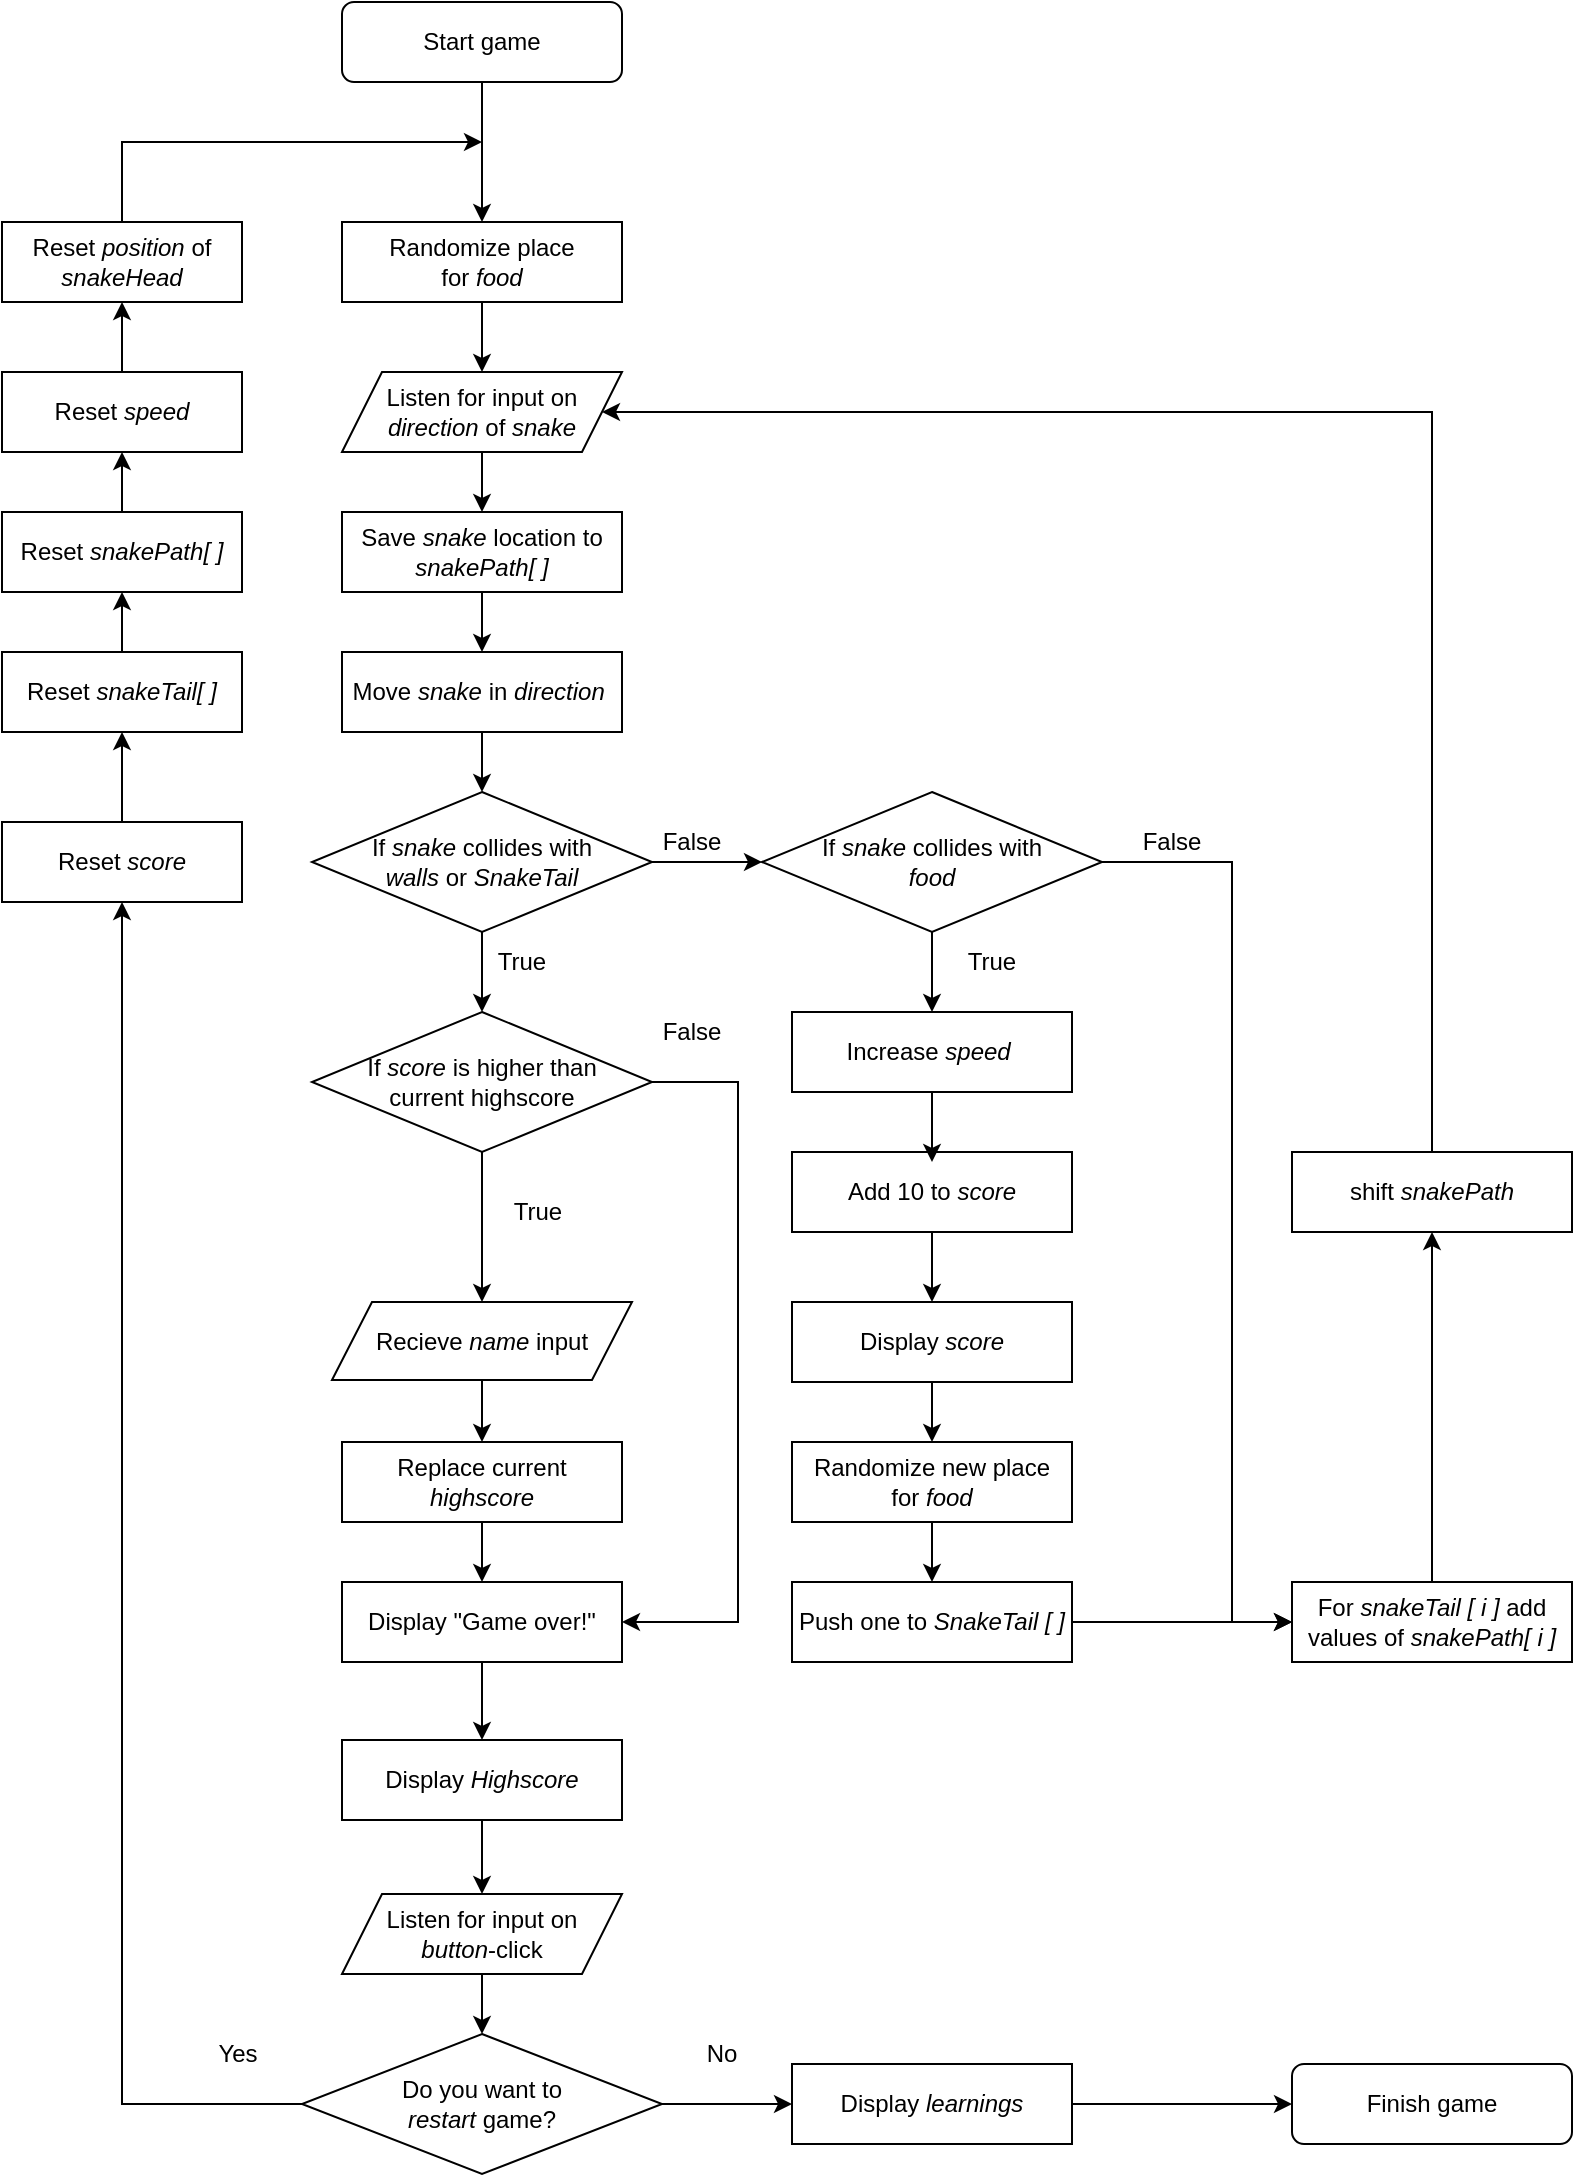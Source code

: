 <mxfile version="13.7.5" type="device"><diagram id="5n5IKCofGkBeRAfNXvss" name="Page-1"><mxGraphModel dx="1730" dy="913" grid="1" gridSize="10" guides="1" tooltips="1" connect="1" arrows="1" fold="1" page="1" pageScale="1" pageWidth="827" pageHeight="1169" math="0" shadow="0"><root><mxCell id="0"/><mxCell id="1" parent="0"/><mxCell id="eOeV4voYmpth6R1VJ47T-26" value="" style="edgeStyle=orthogonalEdgeStyle;rounded=0;orthogonalLoop=1;jettySize=auto;html=1;" parent="1" source="UQj9kCNLsa0pBUeoRYv3-6" target="UQj9kCNLsa0pBUeoRYv3-7" edge="1"><mxGeometry relative="1" as="geometry"/></mxCell><mxCell id="UQj9kCNLsa0pBUeoRYv3-6" value="Start game" style="rounded=1;whiteSpace=wrap;html=1;" parent="1" vertex="1"><mxGeometry x="202" y="21" width="140" height="40" as="geometry"/></mxCell><mxCell id="UQj9kCNLsa0pBUeoRYv3-12" value="" style="edgeStyle=orthogonalEdgeStyle;rounded=0;orthogonalLoop=1;jettySize=auto;html=1;" parent="1" source="UQj9kCNLsa0pBUeoRYv3-7" target="UQj9kCNLsa0pBUeoRYv3-11" edge="1"><mxGeometry relative="1" as="geometry"/></mxCell><mxCell id="UQj9kCNLsa0pBUeoRYv3-7" value="Randomize place &lt;br&gt;for &lt;i&gt;food&lt;/i&gt;" style="rounded=0;whiteSpace=wrap;html=1;" parent="1" vertex="1"><mxGeometry x="202" y="131" width="140" height="40" as="geometry"/></mxCell><mxCell id="eOeV4voYmpth6R1VJ47T-4" value="" style="edgeStyle=orthogonalEdgeStyle;rounded=0;orthogonalLoop=1;jettySize=auto;html=1;entryX=0.5;entryY=0;entryDx=0;entryDy=0;" parent="1" source="UQj9kCNLsa0pBUeoRYv3-11" target="UQj9kCNLsa0pBUeoRYv3-14" edge="1"><mxGeometry relative="1" as="geometry"/></mxCell><mxCell id="UQj9kCNLsa0pBUeoRYv3-11" value="Listen for input on &lt;i&gt;direction&lt;/i&gt; of &lt;i&gt;snake&lt;/i&gt;" style="shape=parallelogram;perimeter=parallelogramPerimeter;whiteSpace=wrap;html=1;fixedSize=1;" parent="1" vertex="1"><mxGeometry x="202" y="206" width="140" height="40" as="geometry"/></mxCell><mxCell id="eOeV4voYmpth6R1VJ47T-8" value="" style="edgeStyle=orthogonalEdgeStyle;rounded=0;orthogonalLoop=1;jettySize=auto;html=1;" parent="1" source="UQj9kCNLsa0pBUeoRYv3-14" target="eOeV4voYmpth6R1VJ47T-6" edge="1"><mxGeometry relative="1" as="geometry"/></mxCell><mxCell id="UQj9kCNLsa0pBUeoRYv3-14" value="Save &lt;i&gt;snake&amp;nbsp;&lt;/i&gt;location to &lt;i&gt;snakePath[ ]&lt;/i&gt;" style="rounded=0;whiteSpace=wrap;html=1;" parent="1" vertex="1"><mxGeometry x="202" y="276" width="140" height="40" as="geometry"/></mxCell><mxCell id="UQj9kCNLsa0pBUeoRYv3-15" style="edgeStyle=orthogonalEdgeStyle;rounded=0;orthogonalLoop=1;jettySize=auto;html=1;exitX=0.5;exitY=1;exitDx=0;exitDy=0;" parent="1" edge="1"><mxGeometry relative="1" as="geometry"><mxPoint x="372" y="191" as="sourcePoint"/><mxPoint x="372" y="191" as="targetPoint"/></mxGeometry></mxCell><mxCell id="eOeV4voYmpth6R1VJ47T-16" value="" style="edgeStyle=orthogonalEdgeStyle;rounded=0;orthogonalLoop=1;jettySize=auto;html=1;" parent="1" source="UQj9kCNLsa0pBUeoRYv3-16" target="UQj9kCNLsa0pBUeoRYv3-28" edge="1"><mxGeometry relative="1" as="geometry"/></mxCell><mxCell id="UQj9kCNLsa0pBUeoRYv3-16" value="For&amp;nbsp;&lt;i&gt;snakeTail [ i ]&amp;nbsp;&lt;/i&gt;add values of &lt;i&gt;snakePath[ i ]&lt;/i&gt;" style="rounded=0;whiteSpace=wrap;html=1;" parent="1" vertex="1"><mxGeometry x="677" y="811" width="140" height="40" as="geometry"/></mxCell><mxCell id="-pqMF24NFLohtGEW4fnk-4" value="" style="edgeStyle=orthogonalEdgeStyle;rounded=0;orthogonalLoop=1;jettySize=auto;html=1;" edge="1" parent="1" source="UQj9kCNLsa0pBUeoRYv3-25" target="-pqMF24NFLohtGEW4fnk-2"><mxGeometry relative="1" as="geometry"/></mxCell><mxCell id="UQj9kCNLsa0pBUeoRYv3-25" value="Display &quot;Game over!&quot;" style="whiteSpace=wrap;html=1;" parent="1" vertex="1"><mxGeometry x="202" y="811" width="140" height="40" as="geometry"/></mxCell><mxCell id="eOeV4voYmpth6R1VJ47T-12" value="" style="edgeStyle=orthogonalEdgeStyle;rounded=0;orthogonalLoop=1;jettySize=auto;html=1;entryX=1;entryY=0.5;entryDx=0;entryDy=0;exitX=0.5;exitY=0;exitDx=0;exitDy=0;" parent="1" source="UQj9kCNLsa0pBUeoRYv3-28" target="UQj9kCNLsa0pBUeoRYv3-11" edge="1"><mxGeometry relative="1" as="geometry"><mxPoint x="622" y="356" as="targetPoint"/><Array as="points"><mxPoint x="747" y="226"/></Array></mxGeometry></mxCell><mxCell id="UQj9kCNLsa0pBUeoRYv3-28" value="shift&amp;nbsp;&lt;i&gt;snakePath&lt;/i&gt;" style="rounded=0;whiteSpace=wrap;html=1;" parent="1" vertex="1"><mxGeometry x="677" y="596" width="140" height="40" as="geometry"/></mxCell><mxCell id="UQj9kCNLsa0pBUeoRYv3-19" value="" style="edgeStyle=orthogonalEdgeStyle;rounded=0;orthogonalLoop=1;jettySize=auto;html=1;" parent="1" source="UQj9kCNLsa0pBUeoRYv3-39" target="UQj9kCNLsa0pBUeoRYv3-9" edge="1"><mxGeometry relative="1" as="geometry"/></mxCell><mxCell id="-pqMF24NFLohtGEW4fnk-13" value="" style="edgeStyle=orthogonalEdgeStyle;rounded=0;orthogonalLoop=1;jettySize=auto;html=1;" edge="1" parent="1" source="UQj9kCNLsa0pBUeoRYv3-39" target="UQj9kCNLsa0pBUeoRYv3-3"><mxGeometry relative="1" as="geometry"/></mxCell><mxCell id="UQj9kCNLsa0pBUeoRYv3-39" value="Do you want to &lt;br&gt;&lt;i&gt;restart &lt;/i&gt;game?" style="rhombus;whiteSpace=wrap;html=1;" parent="1" vertex="1"><mxGeometry x="182" y="1037" width="180" height="70" as="geometry"/></mxCell><mxCell id="UQj9kCNLsa0pBUeoRYv3-41" value="Finish game" style="rounded=1;whiteSpace=wrap;html=1;" parent="1" vertex="1"><mxGeometry x="677" y="1052" width="140" height="40" as="geometry"/></mxCell><mxCell id="UQj9kCNLsa0pBUeoRYv3-2" value="" style="edgeStyle=orthogonalEdgeStyle;rounded=0;orthogonalLoop=1;jettySize=auto;html=1;entryX=0.5;entryY=0;entryDx=0;entryDy=0;" parent="1" source="UQj9kCNLsa0pBUeoRYv3-42" target="UQj9kCNLsa0pBUeoRYv3-39" edge="1"><mxGeometry relative="1" as="geometry"><Array as="points"/></mxGeometry></mxCell><mxCell id="UQj9kCNLsa0pBUeoRYv3-42" value="Listen for input on &lt;br&gt;&lt;i&gt;button&lt;/i&gt;-click" style="shape=parallelogram;perimeter=parallelogramPerimeter;whiteSpace=wrap;html=1;fixedSize=1;" parent="1" vertex="1"><mxGeometry x="202" y="967" width="140" height="40" as="geometry"/></mxCell><mxCell id="UQj9kCNLsa0pBUeoRYv3-5" value="" style="edgeStyle=orthogonalEdgeStyle;rounded=0;orthogonalLoop=1;jettySize=auto;html=1;entryX=0;entryY=0.5;entryDx=0;entryDy=0;" parent="1" source="UQj9kCNLsa0pBUeoRYv3-3" target="UQj9kCNLsa0pBUeoRYv3-41" edge="1"><mxGeometry relative="1" as="geometry"><mxPoint x="677" y="1072" as="targetPoint"/></mxGeometry></mxCell><mxCell id="UQj9kCNLsa0pBUeoRYv3-3" value="Display &lt;i&gt;learnings&lt;/i&gt;" style="whiteSpace=wrap;html=1;" parent="1" vertex="1"><mxGeometry x="427" y="1052" width="140" height="40" as="geometry"/></mxCell><mxCell id="UQj9kCNLsa0pBUeoRYv3-8" value="No" style="text;html=1;strokeColor=none;fillColor=none;align=center;verticalAlign=middle;whiteSpace=wrap;rounded=0;" parent="1" vertex="1"><mxGeometry x="372" y="1037" width="40" height="20" as="geometry"/></mxCell><mxCell id="UQj9kCNLsa0pBUeoRYv3-27" value="" style="edgeStyle=orthogonalEdgeStyle;rounded=0;orthogonalLoop=1;jettySize=auto;html=1;" parent="1" source="UQj9kCNLsa0pBUeoRYv3-9" target="UQj9kCNLsa0pBUeoRYv3-23" edge="1"><mxGeometry relative="1" as="geometry"/></mxCell><mxCell id="UQj9kCNLsa0pBUeoRYv3-9" value="Reset &lt;i&gt;score&lt;/i&gt;" style="whiteSpace=wrap;html=1;" parent="1" vertex="1"><mxGeometry x="32" y="431" width="120" height="40" as="geometry"/></mxCell><mxCell id="UQj9kCNLsa0pBUeoRYv3-20" value="Yes" style="text;html=1;strokeColor=none;fillColor=none;align=center;verticalAlign=middle;whiteSpace=wrap;rounded=0;" parent="1" vertex="1"><mxGeometry x="130" y="1037" width="40" height="20" as="geometry"/></mxCell><mxCell id="-pqMF24NFLohtGEW4fnk-6" value="" style="edgeStyle=orthogonalEdgeStyle;rounded=0;orthogonalLoop=1;jettySize=auto;html=1;" edge="1" parent="1" source="UQj9kCNLsa0pBUeoRYv3-23" target="eOeV4voYmpth6R1VJ47T-37"><mxGeometry relative="1" as="geometry"/></mxCell><mxCell id="UQj9kCNLsa0pBUeoRYv3-23" value="Reset &lt;i&gt;snakeTail[ ]&lt;/i&gt;" style="whiteSpace=wrap;html=1;" parent="1" vertex="1"><mxGeometry x="32" y="346" width="120" height="40" as="geometry"/></mxCell><mxCell id="eOeV4voYmpth6R1VJ47T-39" value="" style="edgeStyle=orthogonalEdgeStyle;rounded=0;orthogonalLoop=1;jettySize=auto;html=1;" parent="1" source="UQj9kCNLsa0pBUeoRYv3-29" target="eOeV4voYmpth6R1VJ47T-38" edge="1"><mxGeometry relative="1" as="geometry"/></mxCell><mxCell id="-pqMF24NFLohtGEW4fnk-8" value="" style="edgeStyle=orthogonalEdgeStyle;rounded=0;orthogonalLoop=1;jettySize=auto;html=1;" edge="1" parent="1" source="eOeV4voYmpth6R1VJ47T-37" target="UQj9kCNLsa0pBUeoRYv3-29"><mxGeometry relative="1" as="geometry"/></mxCell><mxCell id="UQj9kCNLsa0pBUeoRYv3-29" value="Reset &lt;i&gt;speed&lt;/i&gt;" style="whiteSpace=wrap;html=1;" parent="1" vertex="1"><mxGeometry x="32" y="206" width="120" height="40" as="geometry"/></mxCell><mxCell id="eOeV4voYmpth6R1VJ47T-21" value="" style="edgeStyle=orthogonalEdgeStyle;rounded=0;orthogonalLoop=1;jettySize=auto;html=1;entryX=0.5;entryY=0;entryDx=0;entryDy=0;" parent="1" source="eOeV4voYmpth6R1VJ47T-1" target="eOeV4voYmpth6R1VJ47T-30" edge="1"><mxGeometry relative="1" as="geometry"/></mxCell><mxCell id="eOeV4voYmpth6R1VJ47T-1" value="Add 10 to &lt;i&gt;score&lt;/i&gt;" style="rounded=0;whiteSpace=wrap;html=1;" parent="1" vertex="1"><mxGeometry x="427" y="596" width="140" height="40" as="geometry"/></mxCell><mxCell id="eOeV4voYmpth6R1VJ47T-22" value="" style="edgeStyle=orthogonalEdgeStyle;rounded=0;orthogonalLoop=1;jettySize=auto;html=1;" parent="1" source="eOeV4voYmpth6R1VJ47T-3" target="UQj9kCNLsa0pBUeoRYv3-16" edge="1"><mxGeometry relative="1" as="geometry"/></mxCell><mxCell id="eOeV4voYmpth6R1VJ47T-3" value="Push one to &lt;i&gt;SnakeTail [ ]&lt;/i&gt;" style="rounded=0;whiteSpace=wrap;html=1;" parent="1" vertex="1"><mxGeometry x="427" y="811" width="140" height="40" as="geometry"/></mxCell><mxCell id="eOeV4voYmpth6R1VJ47T-9" value="" style="edgeStyle=orthogonalEdgeStyle;rounded=0;orthogonalLoop=1;jettySize=auto;html=1;" parent="1" source="eOeV4voYmpth6R1VJ47T-6" edge="1"><mxGeometry relative="1" as="geometry"><mxPoint x="272" y="416" as="targetPoint"/></mxGeometry></mxCell><mxCell id="eOeV4voYmpth6R1VJ47T-6" value="Move &lt;i&gt;&lt;span&gt;snake&lt;/span&gt;&amp;nbsp;&lt;/i&gt;in &lt;i&gt;direction&lt;/i&gt;&amp;nbsp;" style="rounded=0;whiteSpace=wrap;html=1;fontStyle=0" parent="1" vertex="1"><mxGeometry x="202" y="346" width="140" height="40" as="geometry"/></mxCell><mxCell id="eOeV4voYmpth6R1VJ47T-20" value="" style="edgeStyle=orthogonalEdgeStyle;rounded=0;orthogonalLoop=1;jettySize=auto;html=1;" parent="1" source="eOeV4voYmpth6R1VJ47T-13" edge="1"><mxGeometry relative="1" as="geometry"><mxPoint x="497" y="601" as="targetPoint"/></mxGeometry></mxCell><mxCell id="eOeV4voYmpth6R1VJ47T-13" value="Increase &lt;i&gt;speed&amp;nbsp;&lt;/i&gt;" style="rounded=0;whiteSpace=wrap;html=1;" parent="1" vertex="1"><mxGeometry x="427" y="526" width="140" height="40" as="geometry"/></mxCell><mxCell id="eOeV4voYmpth6R1VJ47T-27" value="" style="edgeStyle=orthogonalEdgeStyle;rounded=0;orthogonalLoop=1;jettySize=auto;html=1;entryX=0;entryY=0.5;entryDx=0;entryDy=0;" parent="1" source="UQj9kCNLsa0pBUeoRYv3-21" target="eOeV4voYmpth6R1VJ47T-15" edge="1"><mxGeometry relative="1" as="geometry"><mxPoint x="392.143" y="451.059" as="targetPoint"/></mxGeometry></mxCell><mxCell id="-pqMF24NFLohtGEW4fnk-18" value="" style="edgeStyle=orthogonalEdgeStyle;rounded=0;orthogonalLoop=1;jettySize=auto;html=1;" edge="1" parent="1" source="UQj9kCNLsa0pBUeoRYv3-21" target="-pqMF24NFLohtGEW4fnk-17"><mxGeometry relative="1" as="geometry"/></mxCell><mxCell id="UQj9kCNLsa0pBUeoRYv3-21" value="If&amp;nbsp;&lt;i&gt;snake&lt;/i&gt;&amp;nbsp;collides with &lt;br&gt;&lt;i&gt;walls &lt;/i&gt;or &lt;i&gt;SnakeTail&lt;/i&gt;" style="rhombus;whiteSpace=wrap;html=1;" parent="1" vertex="1"><mxGeometry x="187" y="416" width="170" height="70" as="geometry"/></mxCell><mxCell id="eOeV4voYmpth6R1VJ47T-18" value="" style="edgeStyle=orthogonalEdgeStyle;rounded=0;orthogonalLoop=1;jettySize=auto;html=1;entryX=0;entryY=0.5;entryDx=0;entryDy=0;" parent="1" source="eOeV4voYmpth6R1VJ47T-15" target="UQj9kCNLsa0pBUeoRYv3-16" edge="1"><mxGeometry relative="1" as="geometry"><mxPoint x="687" y="451" as="targetPoint"/><Array as="points"><mxPoint x="647" y="451"/><mxPoint x="647" y="831"/></Array></mxGeometry></mxCell><mxCell id="eOeV4voYmpth6R1VJ47T-19" value="" style="edgeStyle=orthogonalEdgeStyle;rounded=0;orthogonalLoop=1;jettySize=auto;html=1;" parent="1" source="eOeV4voYmpth6R1VJ47T-15" target="eOeV4voYmpth6R1VJ47T-13" edge="1"><mxGeometry relative="1" as="geometry"/></mxCell><mxCell id="eOeV4voYmpth6R1VJ47T-15" value="If&amp;nbsp;&lt;i&gt;snake &lt;/i&gt;collides with &lt;br&gt;&lt;i&gt;food&lt;/i&gt;" style="rhombus;whiteSpace=wrap;html=1;" parent="1" vertex="1"><mxGeometry x="412" y="416" width="170" height="70" as="geometry"/></mxCell><mxCell id="eOeV4voYmpth6R1VJ47T-23" value="True" style="text;html=1;strokeColor=none;fillColor=none;align=center;verticalAlign=middle;whiteSpace=wrap;rounded=0;" parent="1" vertex="1"><mxGeometry x="507" y="491" width="40" height="20" as="geometry"/></mxCell><mxCell id="eOeV4voYmpth6R1VJ47T-25" value="False" style="text;html=1;strokeColor=none;fillColor=none;align=center;verticalAlign=middle;whiteSpace=wrap;rounded=0;" parent="1" vertex="1"><mxGeometry x="597" y="431" width="40" height="20" as="geometry"/></mxCell><mxCell id="eOeV4voYmpth6R1VJ47T-28" value="False" style="text;html=1;strokeColor=none;fillColor=none;align=center;verticalAlign=middle;whiteSpace=wrap;rounded=0;" parent="1" vertex="1"><mxGeometry x="357" y="431" width="40" height="20" as="geometry"/></mxCell><mxCell id="eOeV4voYmpth6R1VJ47T-29" value="True" style="text;html=1;strokeColor=none;fillColor=none;align=center;verticalAlign=middle;whiteSpace=wrap;rounded=0;" parent="1" vertex="1"><mxGeometry x="272" y="491" width="40" height="20" as="geometry"/></mxCell><mxCell id="eOeV4voYmpth6R1VJ47T-31" value="" style="edgeStyle=orthogonalEdgeStyle;rounded=0;orthogonalLoop=1;jettySize=auto;html=1;entryX=0.5;entryY=0;entryDx=0;entryDy=0;" parent="1" source="eOeV4voYmpth6R1VJ47T-30" target="eOeV4voYmpth6R1VJ47T-32" edge="1"><mxGeometry relative="1" as="geometry"/></mxCell><mxCell id="eOeV4voYmpth6R1VJ47T-30" value="Display&amp;nbsp;&lt;i&gt;score&lt;/i&gt;" style="rounded=0;whiteSpace=wrap;html=1;" parent="1" vertex="1"><mxGeometry x="427" y="671" width="140" height="40" as="geometry"/></mxCell><mxCell id="eOeV4voYmpth6R1VJ47T-34" value="" style="edgeStyle=orthogonalEdgeStyle;rounded=0;orthogonalLoop=1;jettySize=auto;html=1;" parent="1" source="eOeV4voYmpth6R1VJ47T-32" target="eOeV4voYmpth6R1VJ47T-3" edge="1"><mxGeometry relative="1" as="geometry"/></mxCell><mxCell id="eOeV4voYmpth6R1VJ47T-32" value="Randomize new place &lt;br&gt;for &lt;i&gt;food&lt;/i&gt;" style="rounded=0;whiteSpace=wrap;html=1;" parent="1" vertex="1"><mxGeometry x="427" y="741" width="140" height="40" as="geometry"/></mxCell><mxCell id="eOeV4voYmpth6R1VJ47T-37" value="Reset &lt;i&gt;snakePath[ ]&lt;/i&gt;" style="whiteSpace=wrap;html=1;" parent="1" vertex="1"><mxGeometry x="32" y="276" width="120" height="40" as="geometry"/></mxCell><mxCell id="eOeV4voYmpth6R1VJ47T-41" value="" style="edgeStyle=orthogonalEdgeStyle;rounded=0;orthogonalLoop=1;jettySize=auto;html=1;" parent="1" source="eOeV4voYmpth6R1VJ47T-38" edge="1"><mxGeometry relative="1" as="geometry"><mxPoint x="272" y="91" as="targetPoint"/><Array as="points"><mxPoint x="92" y="91"/></Array></mxGeometry></mxCell><mxCell id="eOeV4voYmpth6R1VJ47T-38" value="Reset &lt;i&gt;position&lt;/i&gt;&amp;nbsp;of &lt;i&gt;snakeHead&lt;/i&gt;" style="whiteSpace=wrap;html=1;" parent="1" vertex="1"><mxGeometry x="32" y="131" width="120" height="40" as="geometry"/></mxCell><mxCell id="-pqMF24NFLohtGEW4fnk-3" value="" style="edgeStyle=orthogonalEdgeStyle;rounded=0;orthogonalLoop=1;jettySize=auto;html=1;" edge="1" parent="1" source="-pqMF24NFLohtGEW4fnk-2" target="UQj9kCNLsa0pBUeoRYv3-42"><mxGeometry relative="1" as="geometry"/></mxCell><mxCell id="-pqMF24NFLohtGEW4fnk-2" value="Display &lt;i&gt;Highscore&lt;/i&gt;" style="whiteSpace=wrap;html=1;" vertex="1" parent="1"><mxGeometry x="202" y="890" width="140" height="40" as="geometry"/></mxCell><mxCell id="-pqMF24NFLohtGEW4fnk-20" value="" style="edgeStyle=orthogonalEdgeStyle;rounded=0;orthogonalLoop=1;jettySize=auto;html=1;" edge="1" parent="1" source="-pqMF24NFLohtGEW4fnk-17" target="-pqMF24NFLohtGEW4fnk-19"><mxGeometry relative="1" as="geometry"/></mxCell><mxCell id="-pqMF24NFLohtGEW4fnk-26" value="" style="edgeStyle=orthogonalEdgeStyle;rounded=0;orthogonalLoop=1;jettySize=auto;html=1;entryX=1;entryY=0.5;entryDx=0;entryDy=0;" edge="1" parent="1" source="-pqMF24NFLohtGEW4fnk-17" target="UQj9kCNLsa0pBUeoRYv3-25"><mxGeometry relative="1" as="geometry"><Array as="points"><mxPoint x="400" y="561"/><mxPoint x="400" y="831"/></Array></mxGeometry></mxCell><mxCell id="-pqMF24NFLohtGEW4fnk-17" value="If &lt;i&gt;score &lt;/i&gt;is higher than&lt;br&gt;current highscore" style="rhombus;whiteSpace=wrap;html=1;" vertex="1" parent="1"><mxGeometry x="187" y="526" width="170" height="70" as="geometry"/></mxCell><mxCell id="-pqMF24NFLohtGEW4fnk-24" value="" style="edgeStyle=orthogonalEdgeStyle;rounded=0;orthogonalLoop=1;jettySize=auto;html=1;" edge="1" parent="1" source="-pqMF24NFLohtGEW4fnk-19" target="-pqMF24NFLohtGEW4fnk-22"><mxGeometry relative="1" as="geometry"/></mxCell><mxCell id="-pqMF24NFLohtGEW4fnk-19" value="Recieve &lt;i&gt;name&lt;/i&gt;&amp;nbsp;input" style="shape=parallelogram;perimeter=parallelogramPerimeter;whiteSpace=wrap;html=1;fixedSize=1;" vertex="1" parent="1"><mxGeometry x="197" y="671" width="150" height="39" as="geometry"/></mxCell><mxCell id="-pqMF24NFLohtGEW4fnk-25" value="" style="edgeStyle=orthogonalEdgeStyle;rounded=0;orthogonalLoop=1;jettySize=auto;html=1;entryX=0.5;entryY=0;entryDx=0;entryDy=0;" edge="1" parent="1" source="-pqMF24NFLohtGEW4fnk-22" target="UQj9kCNLsa0pBUeoRYv3-25"><mxGeometry relative="1" as="geometry"/></mxCell><mxCell id="-pqMF24NFLohtGEW4fnk-22" value="Replace current &lt;i&gt;highscore&lt;/i&gt;" style="whiteSpace=wrap;html=1;" vertex="1" parent="1"><mxGeometry x="202" y="741" width="140" height="40" as="geometry"/></mxCell><mxCell id="-pqMF24NFLohtGEW4fnk-27" value="True" style="text;html=1;strokeColor=none;fillColor=none;align=center;verticalAlign=middle;whiteSpace=wrap;rounded=0;" vertex="1" parent="1"><mxGeometry x="280" y="616" width="40" height="20" as="geometry"/></mxCell><mxCell id="-pqMF24NFLohtGEW4fnk-28" value="False" style="text;html=1;strokeColor=none;fillColor=none;align=center;verticalAlign=middle;whiteSpace=wrap;rounded=0;" vertex="1" parent="1"><mxGeometry x="357" y="526" width="40" height="20" as="geometry"/></mxCell></root></mxGraphModel></diagram></mxfile>